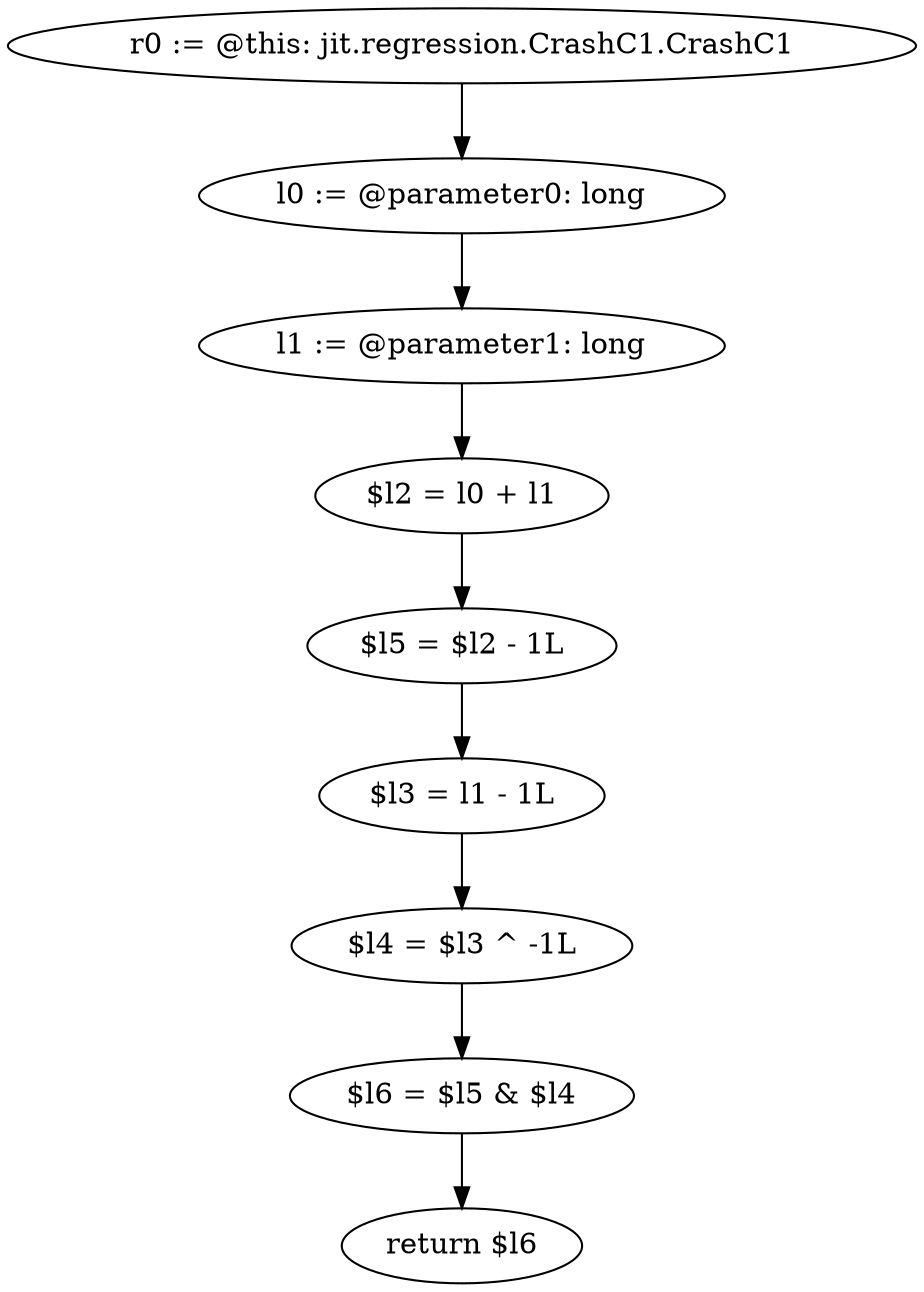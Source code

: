 digraph "unitGraph" {
    "r0 := @this: jit.regression.CrashC1.CrashC1"
    "l0 := @parameter0: long"
    "l1 := @parameter1: long"
    "$l2 = l0 + l1"
    "$l5 = $l2 - 1L"
    "$l3 = l1 - 1L"
    "$l4 = $l3 ^ -1L"
    "$l6 = $l5 & $l4"
    "return $l6"
    "r0 := @this: jit.regression.CrashC1.CrashC1"->"l0 := @parameter0: long";
    "l0 := @parameter0: long"->"l1 := @parameter1: long";
    "l1 := @parameter1: long"->"$l2 = l0 + l1";
    "$l2 = l0 + l1"->"$l5 = $l2 - 1L";
    "$l5 = $l2 - 1L"->"$l3 = l1 - 1L";
    "$l3 = l1 - 1L"->"$l4 = $l3 ^ -1L";
    "$l4 = $l3 ^ -1L"->"$l6 = $l5 & $l4";
    "$l6 = $l5 & $l4"->"return $l6";
}
